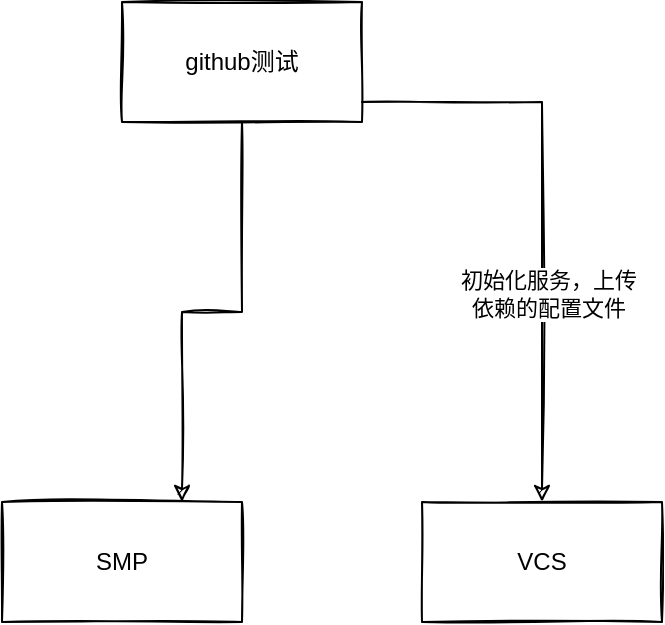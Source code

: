 <mxfile version="16.5.6" type="github">
  <diagram id="w_WLqxgE0yqcpI3d3WtX" name="第 1 页">
    <mxGraphModel dx="696" dy="616" grid="1" gridSize="10" guides="1" tooltips="1" connect="1" arrows="1" fold="1" page="1" pageScale="1" pageWidth="827" pageHeight="1169" math="0" shadow="0">
      <root>
        <mxCell id="0" />
        <mxCell id="1" parent="0" />
        <mxCell id="SisYvx3sNHp3EzhwE6R7-3" style="edgeStyle=orthogonalEdgeStyle;rounded=0;orthogonalLoop=1;jettySize=auto;html=1;entryX=0.75;entryY=0;entryDx=0;entryDy=0;sketch=1;" edge="1" parent="1" source="7pDWPSlHhVd6OLDWpZPJ-2" target="SisYvx3sNHp3EzhwE6R7-1">
          <mxGeometry relative="1" as="geometry" />
        </mxCell>
        <mxCell id="SisYvx3sNHp3EzhwE6R7-4" style="edgeStyle=orthogonalEdgeStyle;rounded=0;sketch=1;orthogonalLoop=1;jettySize=auto;html=1;entryX=0.5;entryY=0;entryDx=0;entryDy=0;" edge="1" parent="1" source="7pDWPSlHhVd6OLDWpZPJ-2" target="SisYvx3sNHp3EzhwE6R7-2">
          <mxGeometry relative="1" as="geometry">
            <Array as="points">
              <mxPoint x="440" y="210" />
            </Array>
          </mxGeometry>
        </mxCell>
        <mxCell id="SisYvx3sNHp3EzhwE6R7-5" value="初始化服务，上传&lt;br&gt;依赖的配置文件" style="edgeLabel;html=1;align=center;verticalAlign=middle;resizable=0;points=[];" vertex="1" connectable="0" parent="SisYvx3sNHp3EzhwE6R7-4">
          <mxGeometry x="0.284" y="3" relative="1" as="geometry">
            <mxPoint as="offset" />
          </mxGeometry>
        </mxCell>
        <mxCell id="7pDWPSlHhVd6OLDWpZPJ-2" value="github测试" style="rounded=0;whiteSpace=wrap;html=1;sketch=1;" parent="1" vertex="1">
          <mxGeometry x="230" y="160" width="120" height="60" as="geometry" />
        </mxCell>
        <mxCell id="SisYvx3sNHp3EzhwE6R7-1" value="SMP" style="rounded=0;whiteSpace=wrap;html=1;sketch=1;" vertex="1" parent="1">
          <mxGeometry x="170" y="410" width="120" height="60" as="geometry" />
        </mxCell>
        <mxCell id="SisYvx3sNHp3EzhwE6R7-2" value="VCS" style="rounded=0;whiteSpace=wrap;html=1;sketch=1;" vertex="1" parent="1">
          <mxGeometry x="380" y="410" width="120" height="60" as="geometry" />
        </mxCell>
      </root>
    </mxGraphModel>
  </diagram>
</mxfile>
